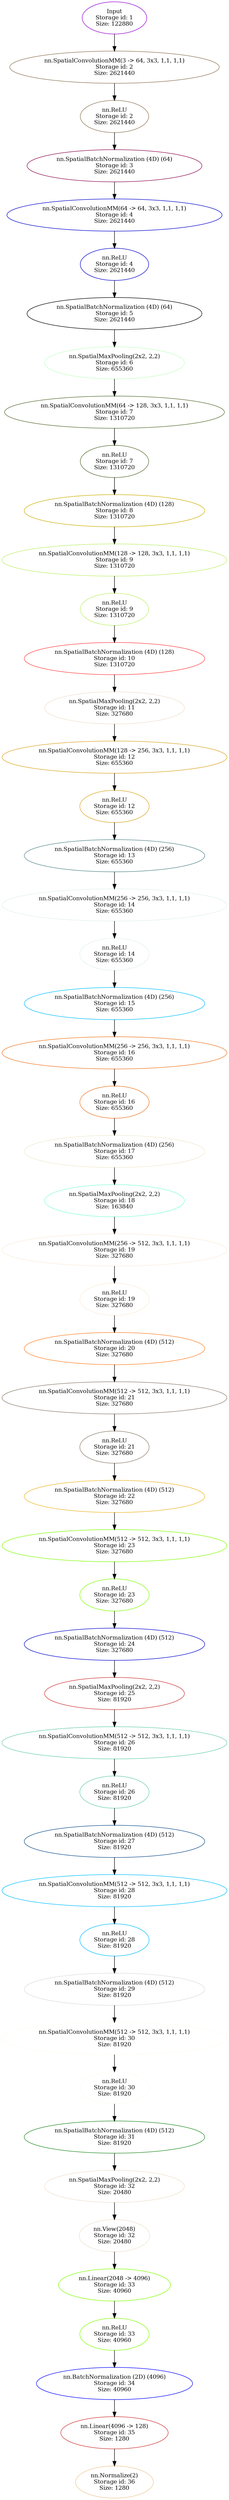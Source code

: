 digraph G {
	graph [bb="0,0,381.84,5189.9"];
	node [label="\N",
		shape=oval
	];
	n1	 [color=darkviolet,
		fontsize=12,
		height=0.92317,
		label="Input\nStorage id: 1\nSize: 122880",
		pos="190.92,5156.6",
		shape=ellipse,
		style=solid,
		width=1.5517];
	n2	 [color=burlywood4,
		fontsize=12,
		height=0.92317,
		label="nn.SpatialConvolutionMM(3 -> 64, 3x3, 1,1, 1,1)\nStorage id: 2\nSize: 2621440",
		pos="190.92,5054.2",
		shape=ellipse,
		style=solid,
		width=4.9497];
	n1 -> n2	 [pos="e,190.92,5087.4 190.92,5123.3 190.92,5115.1 190.92,5106.3 190.92,5097.7"];
	n3	 [color=burlywood4,
		fontsize=12,
		height=0.92317,
		label="nn.ReLU\nStorage id: 2\nSize: 2621440",
		pos="190.92,4951.7",
		shape=ellipse,
		style=solid,
		width=1.6696];
	n2 -> n3	 [pos="e,190.92,4985 190.92,5020.8 190.92,5012.7 190.92,5003.8 190.92,4995.2"];
	n4	 [color=deeppink4,
		fontsize=12,
		height=0.92317,
		label="nn.SpatialBatchNormalization (4D) (64)\nStorage id: 3\nSize: 2621440",
		pos="190.92,4849.2",
		shape=ellipse,
		style=solid,
		width=4.0659];
	n3 -> n4	 [pos="e,190.92,4882.5 190.92,4918.4 190.92,4910.2 190.92,4901.3 190.92,4892.7"];
	n5	 [color=blue3,
		fontsize=12,
		height=0.92317,
		label="nn.SpatialConvolutionMM(64 -> 64, 3x3, 1,1, 1,1)\nStorage id: 4\nSize: 2621440",
		pos="190.92,4746.8",
		shape=ellipse,
		style=solid,
		width=5.0676];
	n4 -> n5	 [pos="e,190.92,4780 190.92,4815.9 190.92,4807.7 190.92,4798.9 190.92,4790.3"];
	n6	 [color=blue3,
		fontsize=12,
		height=0.92317,
		label="nn.ReLU\nStorage id: 4\nSize: 2621440",
		pos="190.92,4644.3",
		shape=ellipse,
		style=solid,
		width=1.6696];
	n5 -> n6	 [pos="e,190.92,4677.6 190.92,4713.4 190.92,4705.3 190.92,4696.4 190.92,4687.8"];
	n7	 [color=black,
		fontsize=12,
		height=0.92317,
		label="nn.SpatialBatchNormalization (4D) (64)\nStorage id: 5\nSize: 2621440",
		pos="190.92,4541.8",
		shape=ellipse,
		style=solid,
		width=4.0659];
	n6 -> n7	 [pos="e,190.92,4575.1 190.92,4611 190.92,4602.8 190.92,4593.9 190.92,4585.3"];
	n8	 [color=darkseagreen1,
		fontsize=12,
		height=0.92317,
		label="nn.SpatialMaxPooling(2x2, 2,2)\nStorage id: 6\nSize: 655360",
		pos="190.92,4439.4",
		shape=ellipse,
		style=solid,
		width=3.3195];
	n7 -> n8	 [pos="e,190.92,4472.6 190.92,4508.5 190.92,4500.3 190.92,4491.4 190.92,4482.9"];
	n9	 [color=darkolivegreen,
		fontsize=12,
		height=0.92317,
		label="nn.SpatialConvolutionMM(64 -> 128, 3x3, 1,1, 1,1)\nStorage id: 7\nSize: 1310720",
		pos="190.92,4336.9",
		shape=ellipse,
		style=solid,
		width=5.1854];
	n8 -> n9	 [pos="e,190.92,4370.2 190.92,4406 190.92,4397.9 190.92,4389 190.92,4380.4"];
	n10	 [color=darkolivegreen,
		fontsize=12,
		height=0.92317,
		label="nn.ReLU\nStorage id: 7\nSize: 1310720",
		pos="190.92,4234.4",
		shape=ellipse,
		style=solid,
		width=1.6696];
	n9 -> n10	 [pos="e,190.92,4267.7 190.92,4303.5 190.92,4295.4 190.92,4286.5 190.92,4277.9"];
	n11	 [color=gold3,
		fontsize=12,
		height=0.92317,
		label="nn.SpatialBatchNormalization (4D) (128)\nStorage id: 8\nSize: 1310720",
		pos="190.92,4132",
		shape=ellipse,
		style=solid,
		width=4.1837];
	n10 -> n11	 [pos="e,190.92,4165.2 190.92,4201.1 190.92,4192.9 190.92,4184 190.92,4175.5"];
	n12	 [color=darkolivegreen2,
		fontsize=12,
		height=0.92317,
		label="nn.SpatialConvolutionMM(128 -> 128, 3x3, 1,1, 1,1)\nStorage id: 9\nSize: 1310720",
		pos="190.92,4029.5",
		shape=ellipse,
		style=solid,
		width=5.3033];
	n11 -> n12	 [pos="e,190.92,4062.8 190.92,4098.6 190.92,4090.5 190.92,4081.6 190.92,4073"];
	n13	 [color=darkolivegreen2,
		fontsize=12,
		height=0.92317,
		label="nn.ReLU\nStorage id: 9\nSize: 1310720",
		pos="190.92,3927",
		shape=ellipse,
		style=solid,
		width=1.6696];
	n12 -> n13	 [pos="e,190.92,3960.3 190.92,3996.1 190.92,3988 190.92,3979.1 190.92,3970.5"];
	n14	 [color=brown1,
		fontsize=12,
		height=0.92317,
		label="nn.SpatialBatchNormalization (4D) (128)\nStorage id: 10\nSize: 1310720",
		pos="190.92,3824.6",
		shape=ellipse,
		style=solid,
		width=4.1837];
	n13 -> n14	 [pos="e,190.92,3857.8 190.92,3893.7 190.92,3885.5 190.92,3876.6 190.92,3868.1"];
	n15	 [color=antiquewhite2,
		fontsize=12,
		height=0.92317,
		label="nn.SpatialMaxPooling(2x2, 2,2)\nStorage id: 11\nSize: 327680",
		pos="190.92,3722.1",
		shape=ellipse,
		style=solid,
		width=3.3195];
	n14 -> n15	 [pos="e,190.92,3755.4 190.92,3791.2 190.92,3783.1 190.92,3774.2 190.92,3765.6"];
	n16	 [color=goldenrod,
		fontsize=12,
		height=0.92317,
		label="nn.SpatialConvolutionMM(128 -> 256, 3x3, 1,1, 1,1)\nStorage id: 12\nSize: 655360",
		pos="190.92,3619.6",
		shape=ellipse,
		style=solid,
		width=5.3033];
	n15 -> n16	 [pos="e,190.92,3652.9 190.92,3688.7 190.92,3680.6 190.92,3671.7 190.92,3663.1"];
	n17	 [color=goldenrod,
		fontsize=12,
		height=0.92317,
		label="nn.ReLU\nStorage id: 12\nSize: 655360",
		pos="190.92,3517.1",
		shape=ellipse,
		style=solid,
		width=1.6303];
	n16 -> n17	 [pos="e,190.92,3550.4 190.92,3586.3 190.92,3578.1 190.92,3569.2 190.92,3560.7"];
	n18	 [color=cadetblue4,
		fontsize=12,
		height=0.92317,
		label="nn.SpatialBatchNormalization (4D) (256)\nStorage id: 13\nSize: 655360",
		pos="190.92,3414.7",
		shape=ellipse,
		style=solid,
		width=4.1837];
	n17 -> n18	 [pos="e,190.92,3448 190.92,3483.8 190.92,3475.6 190.92,3466.8 190.92,3458.2"];
	n19	 [color=azure2,
		fontsize=12,
		height=0.92317,
		label="nn.SpatialConvolutionMM(256 -> 256, 3x3, 1,1, 1,1)\nStorage id: 14\nSize: 655360",
		pos="190.92,3312.2",
		shape=ellipse,
		style=solid,
		width=5.3033];
	n18 -> n19	 [pos="e,190.92,3345.5 190.92,3381.3 190.92,3373.2 190.92,3364.3 190.92,3355.7"];
	n20	 [color=azure2,
		fontsize=12,
		height=0.92317,
		label="nn.ReLU\nStorage id: 14\nSize: 655360",
		pos="190.92,3209.7",
		shape=ellipse,
		style=solid,
		width=1.6303];
	n19 -> n20	 [pos="e,190.92,3243 190.92,3278.9 190.92,3270.7 190.92,3261.8 190.92,3253.3"];
	n21	 [color=deepskyblue,
		fontsize=12,
		height=0.92317,
		label="nn.SpatialBatchNormalization (4D) (256)\nStorage id: 15\nSize: 655360",
		pos="190.92,3107.3",
		shape=ellipse,
		style=solid,
		width=4.1837];
	n20 -> n21	 [pos="e,190.92,3140.6 190.92,3176.4 190.92,3168.2 190.92,3159.4 190.92,3150.8"];
	n22	 [color=chocolate2,
		fontsize=12,
		height=0.92317,
		label="nn.SpatialConvolutionMM(256 -> 256, 3x3, 1,1, 1,1)\nStorage id: 16\nSize: 655360",
		pos="190.92,3004.8",
		shape=ellipse,
		style=solid,
		width=5.3033];
	n21 -> n22	 [pos="e,190.92,3038.1 190.92,3073.9 190.92,3065.8 190.92,3056.9 190.92,3048.3"];
	n23	 [color=chocolate2,
		fontsize=12,
		height=0.92317,
		label="nn.ReLU\nStorage id: 16\nSize: 655360",
		pos="190.92,2902.3",
		shape=ellipse,
		style=solid,
		width=1.6303];
	n22 -> n23	 [pos="e,190.92,2935.6 190.92,2971.5 190.92,2963.3 190.92,2954.4 190.92,2945.9"];
	n24	 [color=cornsilk2,
		fontsize=12,
		height=0.92317,
		label="nn.SpatialBatchNormalization (4D) (256)\nStorage id: 17\nSize: 655360",
		pos="190.92,2799.9",
		shape=ellipse,
		style=solid,
		width=4.1837];
	n23 -> n24	 [pos="e,190.92,2833.2 190.92,2869 190.92,2860.8 190.92,2852 190.92,2843.4"];
	n25	 [color=aquamarine1,
		fontsize=12,
		height=0.92317,
		label="nn.SpatialMaxPooling(2x2, 2,2)\nStorage id: 18\nSize: 163840",
		pos="190.92,2697.4",
		shape=ellipse,
		style=solid,
		width=3.3195];
	n24 -> n25	 [pos="e,190.92,2730.7 190.92,2766.5 190.92,2758.4 190.92,2749.5 190.92,2740.9"];
	n26	 [color=antiquewhite,
		fontsize=12,
		height=0.92317,
		label="nn.SpatialConvolutionMM(256 -> 512, 3x3, 1,1, 1,1)\nStorage id: 19\nSize: 327680",
		pos="190.92,2594.9",
		shape=ellipse,
		style=solid,
		width=5.3033];
	n25 -> n26	 [pos="e,190.92,2628.2 190.92,2664.1 190.92,2655.9 190.92,2647 190.92,2638.5"];
	n27	 [color=antiquewhite,
		fontsize=12,
		height=0.92317,
		label="nn.ReLU\nStorage id: 19\nSize: 327680",
		pos="190.92,2492.5",
		shape=ellipse,
		style=solid,
		width=1.6303];
	n26 -> n27	 [pos="e,190.92,2525.7 190.92,2561.6 190.92,2553.4 190.92,2544.6 190.92,2536"];
	n28	 [color=chocolate1,
		fontsize=12,
		height=0.92317,
		label="nn.SpatialBatchNormalization (4D) (512)\nStorage id: 20\nSize: 327680",
		pos="190.92,2390",
		shape=ellipse,
		style=solid,
		width=4.1837];
	n27 -> n28	 [pos="e,190.92,2423.3 190.92,2459.1 190.92,2451 190.92,2442.1 190.92,2433.5"];
	n29	 [color=bisque4,
		fontsize=12,
		height=0.92317,
		label="nn.SpatialConvolutionMM(512 -> 512, 3x3, 1,1, 1,1)\nStorage id: 21\nSize: 327680",
		pos="190.92,2287.5",
		shape=ellipse,
		style=solid,
		width=5.3033];
	n28 -> n29	 [pos="e,190.92,2320.8 190.92,2356.7 190.92,2348.5 190.92,2339.6 190.92,2331"];
	n30	 [color=bisque4,
		fontsize=12,
		height=0.92317,
		label="nn.ReLU\nStorage id: 21\nSize: 327680",
		pos="190.92,2185.1",
		shape=ellipse,
		style=solid,
		width=1.6303];
	n29 -> n30	 [pos="e,190.92,2218.3 190.92,2254.2 190.92,2246 190.92,2237.2 190.92,2228.6"];
	n31	 [color=goldenrod2,
		fontsize=12,
		height=0.92317,
		label="nn.SpatialBatchNormalization (4D) (512)\nStorage id: 22\nSize: 327680",
		pos="190.92,2082.6",
		shape=ellipse,
		style=solid,
		width=4.1837];
	n30 -> n31	 [pos="e,190.92,2115.9 190.92,2151.7 190.92,2143.6 190.92,2134.7 190.92,2126.1"];
	n32	 [color=chartreuse,
		fontsize=12,
		height=0.92317,
		label="nn.SpatialConvolutionMM(512 -> 512, 3x3, 1,1, 1,1)\nStorage id: 23\nSize: 327680",
		pos="190.92,1980.1",
		shape=ellipse,
		style=solid,
		width=5.3033];
	n31 -> n32	 [pos="e,190.92,2013.4 190.92,2049.3 190.92,2041.1 190.92,2032.2 190.92,2023.6"];
	n33	 [color=chartreuse,
		fontsize=12,
		height=0.92317,
		label="nn.ReLU\nStorage id: 23\nSize: 327680",
		pos="190.92,1877.7",
		shape=ellipse,
		style=solid,
		width=1.6303];
	n32 -> n33	 [pos="e,190.92,1910.9 190.92,1946.8 190.92,1938.6 190.92,1929.7 190.92,1921.2"];
	n34	 [color=blue3,
		fontsize=12,
		height=0.92317,
		label="nn.SpatialBatchNormalization (4D) (512)\nStorage id: 24\nSize: 327680",
		pos="190.92,1775.2",
		shape=ellipse,
		style=solid,
		width=4.1837];
	n33 -> n34	 [pos="e,190.92,1808.5 190.92,1844.3 190.92,1836.2 190.92,1827.3 190.92,1818.7"];
	n35	 [color=brown3,
		fontsize=12,
		height=0.92317,
		label="nn.SpatialMaxPooling(2x2, 2,2)\nStorage id: 25\nSize: 81920",
		pos="190.92,1672.7",
		shape=ellipse,
		style=solid,
		width=3.3195];
	n34 -> n35	 [pos="e,190.92,1706 190.92,1741.8 190.92,1733.7 190.92,1724.8 190.92,1716.2"];
	n36	 [color=aquamarine3,
		fontsize=12,
		height=0.92317,
		label="nn.SpatialConvolutionMM(512 -> 512, 3x3, 1,1, 1,1)\nStorage id: 26\nSize: 81920",
		pos="190.92,1570.3",
		shape=ellipse,
		style=solid,
		width=5.3033];
	n35 -> n36	 [pos="e,190.92,1603.5 190.92,1639.4 190.92,1631.2 190.92,1622.3 190.92,1613.8"];
	n37	 [color=aquamarine3,
		fontsize=12,
		height=0.92317,
		label="nn.ReLU\nStorage id: 26\nSize: 81920",
		pos="190.92,1467.8",
		shape=ellipse,
		style=solid,
		width=1.6303];
	n36 -> n37	 [pos="e,190.92,1501.1 190.92,1536.9 190.92,1528.8 190.92,1519.9 190.92,1511.3"];
	n38	 [color=dodgerblue4,
		fontsize=12,
		height=0.92317,
		label="nn.SpatialBatchNormalization (4D) (512)\nStorage id: 27\nSize: 81920",
		pos="190.92,1365.3",
		shape=ellipse,
		style=solid,
		width=4.1837];
	n37 -> n38	 [pos="e,190.92,1398.6 190.92,1434.4 190.92,1426.3 190.92,1417.4 190.92,1408.8"];
	n39	 [color=deepskyblue,
		fontsize=12,
		height=0.92317,
		label="nn.SpatialConvolutionMM(512 -> 512, 3x3, 1,1, 1,1)\nStorage id: 28\nSize: 81920",
		pos="190.92,1262.9",
		shape=ellipse,
		style=solid,
		width=5.3033];
	n38 -> n39	 [pos="e,190.92,1296.1 190.92,1332 190.92,1323.8 190.92,1314.9 190.92,1306.4"];
	n40	 [color=deepskyblue,
		fontsize=12,
		height=0.92317,
		label="nn.ReLU\nStorage id: 28\nSize: 81920",
		pos="190.92,1160.4",
		shape=ellipse,
		style=solid,
		width=1.6303];
	n39 -> n40	 [pos="e,190.92,1193.7 190.92,1229.5 190.92,1221.4 190.92,1212.5 190.92,1203.9"];
	n41	 [color=gainsboro,
		fontsize=12,
		height=0.92317,
		label="nn.SpatialBatchNormalization (4D) (512)\nStorage id: 29\nSize: 81920",
		pos="190.92,1057.9",
		shape=ellipse,
		style=solid,
		width=4.1837];
	n40 -> n41	 [pos="e,190.92,1091.2 190.92,1127 190.92,1118.9 190.92,1110 190.92,1101.4"];
	n42	 [color=floralwhite,
		fontsize=12,
		height=0.92317,
		label="nn.SpatialConvolutionMM(512 -> 512, 3x3, 1,1, 1,1)\nStorage id: 30\nSize: 81920",
		pos="190.92,955.45",
		shape=ellipse,
		style=solid,
		width=5.3033];
	n41 -> n42	 [pos="e,190.92,988.73 190.92,1024.6 190.92,1016.4 190.92,1007.5 190.92,998.96"];
	n43	 [color=floralwhite,
		fontsize=12,
		height=0.92317,
		label="nn.ReLU\nStorage id: 30\nSize: 81920",
		pos="190.92,852.98",
		shape=ellipse,
		style=solid,
		width=1.6303];
	n42 -> n43	 [pos="e,190.92,886.26 190.92,922.1 190.92,913.95 190.92,905.07 190.92,896.5"];
	n44	 [color=forestgreen,
		fontsize=12,
		height=0.92317,
		label="nn.SpatialBatchNormalization (4D) (512)\nStorage id: 31\nSize: 81920",
		pos="190.92,750.51",
		shape=ellipse,
		style=solid,
		width=4.1837];
	n43 -> n44	 [pos="e,190.92,783.79 190.92,819.64 190.92,811.48 190.92,802.6 190.92,794.03"];
	n45	 [color=antiquewhite2,
		fontsize=12,
		height=0.92317,
		label="nn.SpatialMaxPooling(2x2, 2,2)\nStorage id: 32\nSize: 20480",
		pos="190.92,648.04",
		shape=ellipse,
		style=solid,
		width=3.3195];
	n44 -> n45	 [pos="e,190.92,681.32 190.92,717.17 190.92,709.01 190.92,700.13 190.92,691.56"];
	n46	 [color=antiquewhite2,
		fontsize=12,
		height=0.92317,
		label="nn.View(2048)\nStorage id: 32\nSize: 20480",
		pos="190.92,545.57",
		shape=ellipse,
		style=solid,
		width=1.7481];
	n45 -> n46	 [pos="e,190.92,578.86 190.92,614.7 190.92,606.54 190.92,597.66 190.92,589.09"];
	n47	 [color=chartreuse1,
		fontsize=12,
		height=0.92317,
		label="nn.Linear(2048 -> 4096)\nStorage id: 33\nSize: 40960",
		pos="190.92,443.11",
		shape=ellipse,
		style=solid,
		width=2.632];
	n46 -> n47	 [pos="e,190.92,476.39 190.92,512.23 190.92,504.08 190.92,495.2 190.92,486.62"];
	n48	 [color=chartreuse1,
		fontsize=12,
		height=0.92317,
		label="nn.ReLU\nStorage id: 33\nSize: 40960",
		pos="190.92,340.64",
		shape=ellipse,
		style=solid,
		width=1.6303];
	n47 -> n48	 [pos="e,190.92,373.92 190.92,409.76 190.92,401.61 190.92,392.73 190.92,384.15"];
	n49	 [color=blue1,
		fontsize=12,
		height=0.92317,
		label="nn.BatchNormalization (2D) (4096)\nStorage id: 34\nSize: 40960",
		pos="190.92,238.17",
		shape=ellipse,
		style=solid,
		width=3.673];
	n48 -> n49	 [pos="e,190.92,271.45 190.92,307.3 190.92,299.14 190.92,290.26 190.92,281.69"];
	n50	 [color=brown3,
		fontsize=12,
		height=0.92317,
		label="nn.Linear(4096 -> 128)\nStorage id: 35\nSize: 1280",
		pos="190.92,135.7",
		shape=ellipse,
		style=solid,
		width=2.5142];
	n49 -> n50	 [pos="e,190.92,168.98 190.92,204.83 190.92,196.67 190.92,187.79 190.92,179.22"];
	n51	 [color=burlywood2,
		fontsize=12,
		height=0.92317,
		label="nn.Normalize(2)\nStorage id: 36\nSize: 1280",
		pos="190.92,33.234",
		shape=ellipse,
		style=solid,
		width=1.866];
	n50 -> n51	 [pos="e,190.92,66.515 190.92,102.36 190.92,94.204 190.92,85.324 190.92,76.751"];
}
